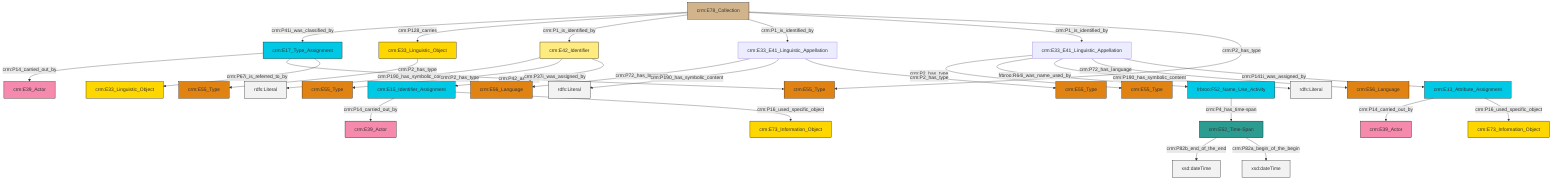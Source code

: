 graph TD
classDef Literal fill:#f2f2f2,stroke:#000000;
classDef CRM_Entity fill:#FFFFFF,stroke:#000000;
classDef Temporal_Entity fill:#00C9E6, stroke:#000000;
classDef Type fill:#E18312, stroke:#000000;
classDef Time-Span fill:#2C9C91, stroke:#000000;
classDef Appellation fill:#FFEB7F, stroke:#000000;
classDef Place fill:#008836, stroke:#000000;
classDef Persistent_Item fill:#B266B2, stroke:#000000;
classDef Conceptual_Object fill:#FFD700, stroke:#000000;
classDef Physical_Thing fill:#D2B48C, stroke:#000000;
classDef Actor fill:#f58aad, stroke:#000000;
classDef PC_Classes fill:#4ce600, stroke:#000000;
classDef Multi fill:#cccccc,stroke:#000000;

2["crm:E15_Identifier_Assignment"]:::Temporal_Entity -->|crm:P14_carried_out_by| 3["crm:E39_Actor"]:::Actor
6["crm:E78_Collection"]:::Physical_Thing -->|crm:P41i_was_classified_by| 7["crm:E17_Type_Assignment"]:::Temporal_Entity
7["crm:E17_Type_Assignment"]:::Temporal_Entity -->|crm:P14_carried_out_by| 10["crm:E39_Actor"]:::Actor
11["crm:E33_E41_Linguistic_Appellation"]:::Default -->|crm:P2_has_type| 4["crm:E55_Type"]:::Type
2["crm:E15_Identifier_Assignment"]:::Temporal_Entity -->|crm:P16_used_specific_object| 15["crm:E73_Information_Object"]:::Conceptual_Object
11["crm:E33_E41_Linguistic_Appellation"]:::Default -->|frbroo:R64i_was_name_used_by| 18["frbroo:F52_Name_Use_Activity"]:::Temporal_Entity
18["frbroo:F52_Name_Use_Activity"]:::Temporal_Entity -->|crm:P4_has_time-span| 19["crm:E52_Time-Span"]:::Time-Span
11["crm:E33_E41_Linguistic_Appellation"]:::Default -->|crm:P190_has_symbolic_content| 23[rdfs:Literal]:::Literal
0["crm:E13_Attribute_Assignment"]:::Temporal_Entity -->|crm:P14_carried_out_by| 24["crm:E39_Actor"]:::Actor
11["crm:E33_E41_Linguistic_Appellation"]:::Default -->|crm:P72_has_language| 25["crm:E56_Language"]:::Type
26["crm:E42_Identifier"]:::Appellation -->|crm:P190_has_symbolic_content| 27[rdfs:Literal]:::Literal
28["crm:E33_E41_Linguistic_Appellation"]:::Default -->|crm:P72_has_language| 29["crm:E56_Language"]:::Type
6["crm:E78_Collection"]:::Physical_Thing -->|crm:P128_carries| 30["crm:E33_Linguistic_Object"]:::Conceptual_Object
6["crm:E78_Collection"]:::Physical_Thing -->|crm:P1_is_identified_by| 26["crm:E42_Identifier"]:::Appellation
28["crm:E33_E41_Linguistic_Appellation"]:::Default -->|crm:P190_has_symbolic_content| 37[rdfs:Literal]:::Literal
19["crm:E52_Time-Span"]:::Time-Span -->|crm:P82b_end_of_the_end| 38[xsd:dateTime]:::Literal
28["crm:E33_E41_Linguistic_Appellation"]:::Default -->|crm:P2_has_type| 32["crm:E55_Type"]:::Type
6["crm:E78_Collection"]:::Physical_Thing -->|crm:P1_is_identified_by| 28["crm:E33_E41_Linguistic_Appellation"]:::Default
0["crm:E13_Attribute_Assignment"]:::Temporal_Entity -->|crm:P16_used_specific_object| 13["crm:E73_Information_Object"]:::Conceptual_Object
26["crm:E42_Identifier"]:::Appellation -->|crm:P2_has_type| 8["crm:E55_Type"]:::Type
7["crm:E17_Type_Assignment"]:::Temporal_Entity -->|crm:P42_assigned| 43["crm:E55_Type"]:::Type
26["crm:E42_Identifier"]:::Appellation -->|crm:P37i_was_assigned_by| 2["crm:E15_Identifier_Assignment"]:::Temporal_Entity
19["crm:E52_Time-Span"]:::Time-Span -->|crm:P82a_begin_of_the_begin| 44[xsd:dateTime]:::Literal
6["crm:E78_Collection"]:::Physical_Thing -->|crm:P1_is_identified_by| 11["crm:E33_E41_Linguistic_Appellation"]:::Default
30["crm:E33_Linguistic_Object"]:::Conceptual_Object -->|crm:P2_has_type| 34["crm:E55_Type"]:::Type
11["crm:E33_E41_Linguistic_Appellation"]:::Default -->|crm:P141i_was_assigned_by| 0["crm:E13_Attribute_Assignment"]:::Temporal_Entity
7["crm:E17_Type_Assignment"]:::Temporal_Entity -->|crm:P67i_is_referred_to_by| 16["crm:E33_Linguistic_Object"]:::Conceptual_Object
6["crm:E78_Collection"]:::Physical_Thing -->|crm:P2_has_type| 43["crm:E55_Type"]:::Type